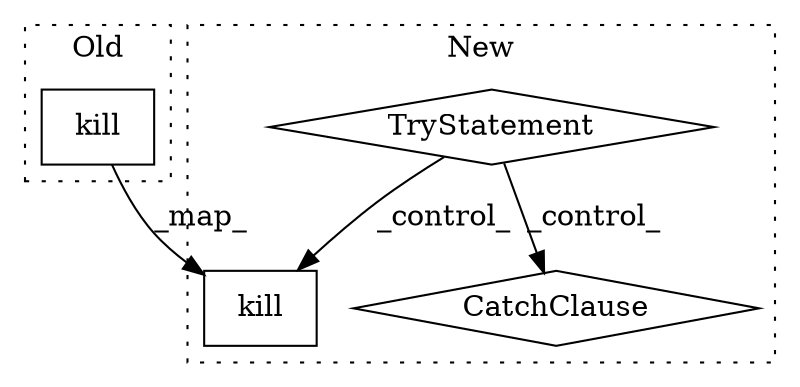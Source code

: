 digraph G {
subgraph cluster0 {
1 [label="kill" a="32" s="972" l="6" shape="box"];
label = "Old";
style="dotted";
}
subgraph cluster1 {
2 [label="kill" a="32" s="1362" l="6" shape="box"];
3 [label="TryStatement" a="54" s="1083" l="4" shape="diamond"];
4 [label="CatchClause" a="12" s="1379,1424" l="13,2" shape="diamond"];
label = "New";
style="dotted";
}
1 -> 2 [label="_map_"];
3 -> 4 [label="_control_"];
3 -> 2 [label="_control_"];
}